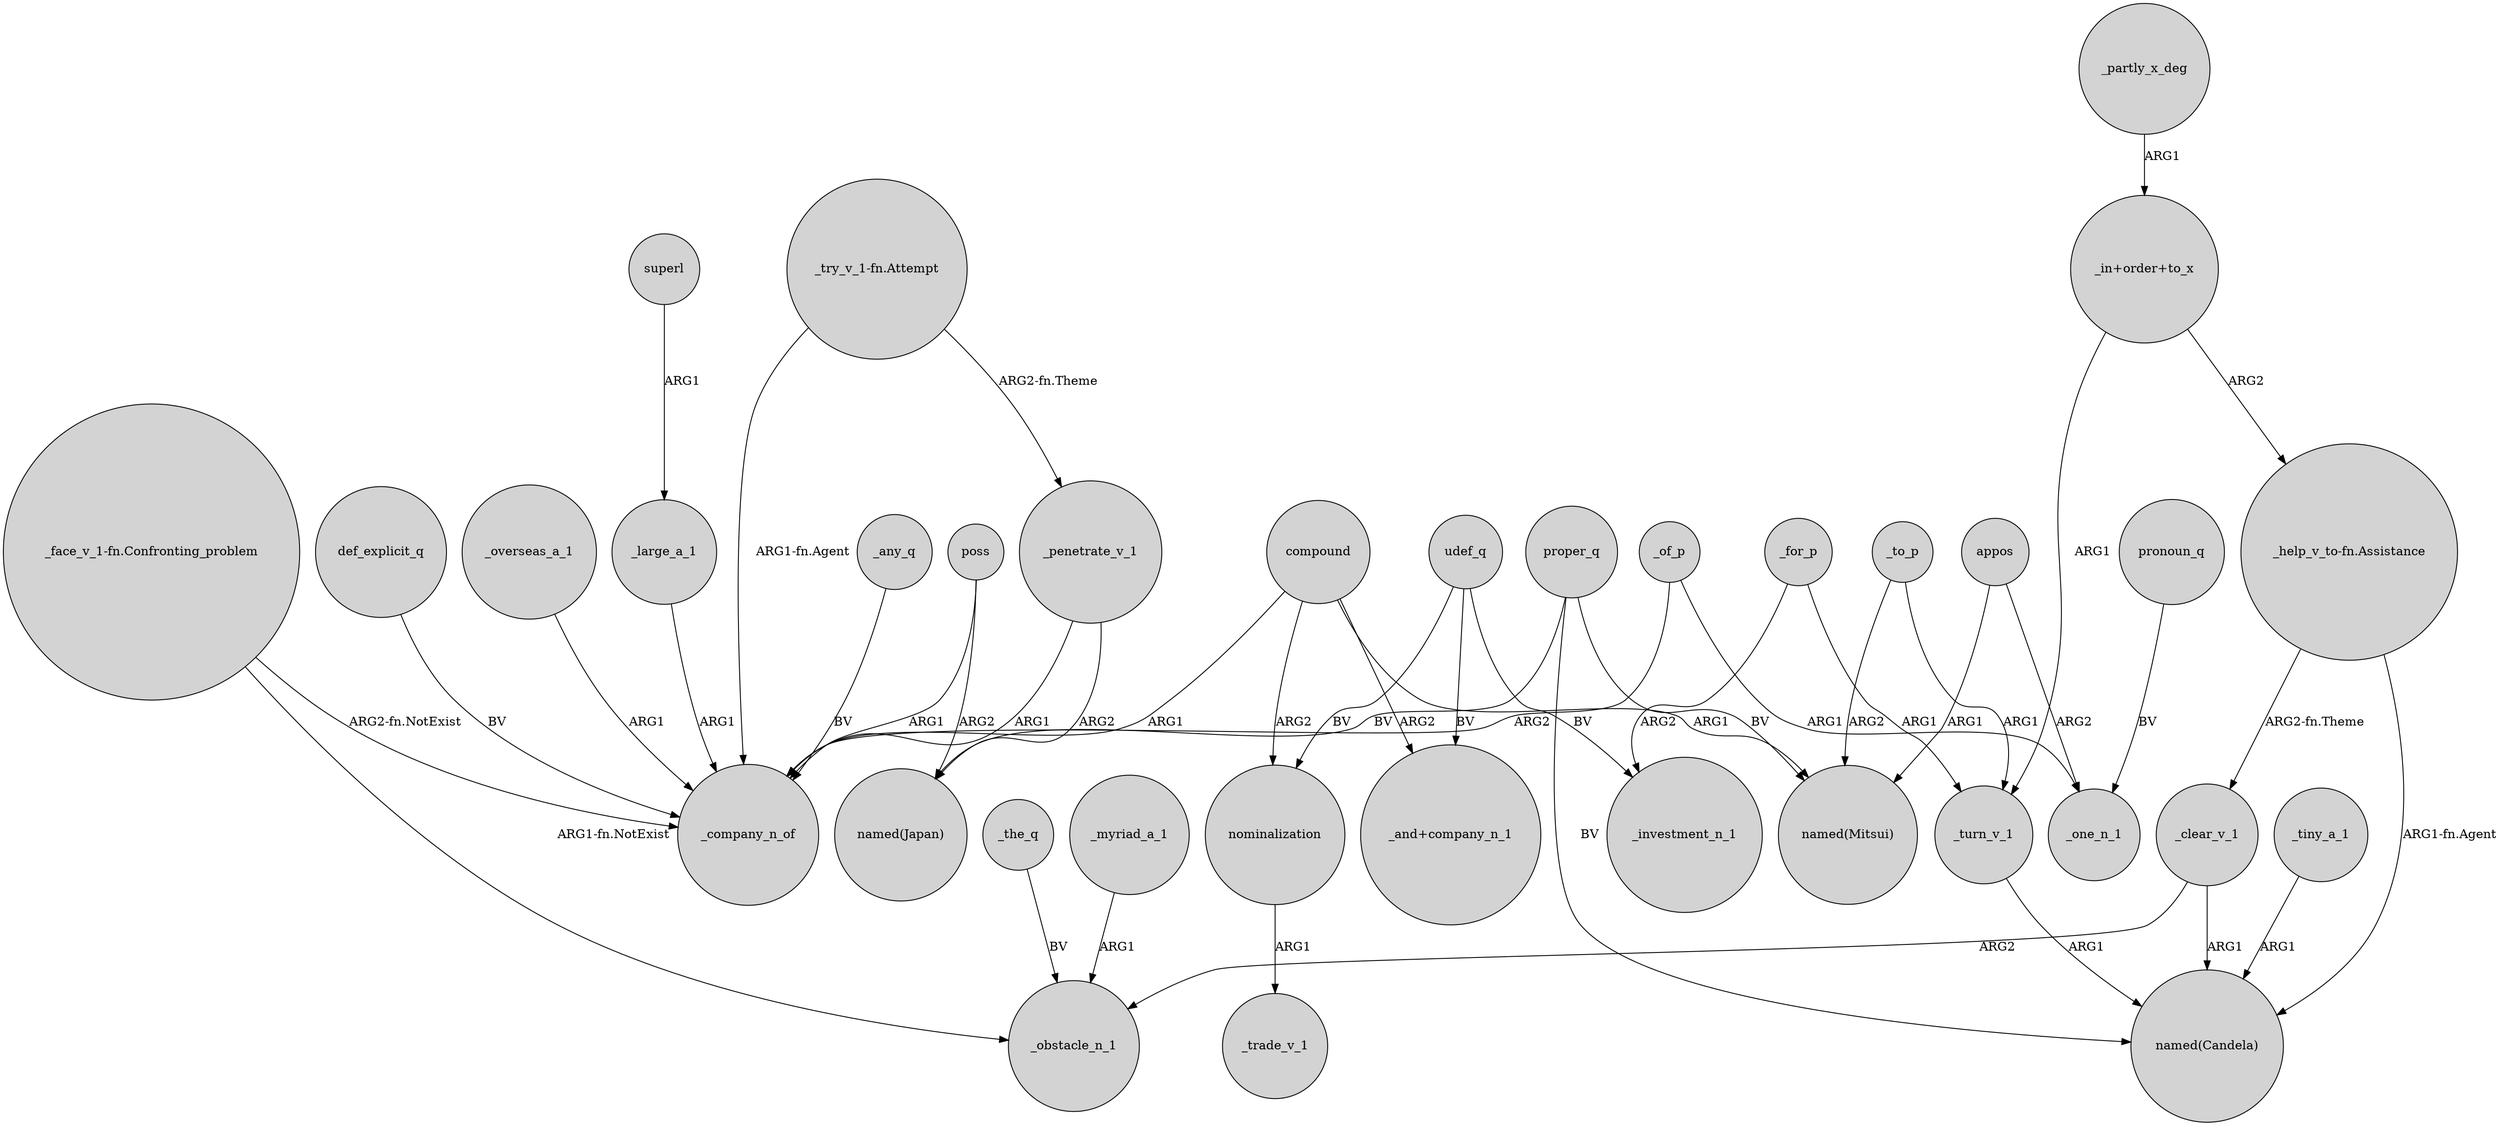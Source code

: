 digraph {
	node [shape=circle style=filled]
	superl -> _large_a_1 [label=ARG1]
	"_help_v_to-fn.Assistance" -> _clear_v_1 [label="ARG2-fn.Theme"]
	"_try_v_1-fn.Attempt" -> _penetrate_v_1 [label="ARG2-fn.Theme"]
	_clear_v_1 -> _obstacle_n_1 [label=ARG2]
	appos -> _one_n_1 [label=ARG2]
	_myriad_a_1 -> _obstacle_n_1 [label=ARG1]
	_partly_x_deg -> "_in+order+to_x" [label=ARG1]
	_for_p -> _turn_v_1 [label=ARG1]
	_overseas_a_1 -> _company_n_of [label=ARG1]
	_tiny_a_1 -> "named(Candela)" [label=ARG1]
	appos -> "named(Mitsui)" [label=ARG1]
	_to_p -> _turn_v_1 [label=ARG1]
	compound -> nominalization [label=ARG2]
	_for_p -> _investment_n_1 [label=ARG2]
	"_try_v_1-fn.Attempt" -> _company_n_of [label="ARG1-fn.Agent"]
	_of_p -> _one_n_1 [label=ARG1]
	proper_q -> "named(Candela)" [label=BV]
	proper_q -> "named(Japan)" [label=BV]
	nominalization -> _trade_v_1 [label=ARG1]
	"_face_v_1-fn.Confronting_problem" -> _company_n_of [label="ARG2-fn.NotExist"]
	"_in+order+to_x" -> _turn_v_1 [label=ARG1]
	_large_a_1 -> _company_n_of [label=ARG1]
	_turn_v_1 -> "named(Candela)" [label=ARG1]
	def_explicit_q -> _company_n_of [label=BV]
	compound -> _company_n_of [label=ARG1]
	_the_q -> _obstacle_n_1 [label=BV]
	poss -> "named(Japan)" [label=ARG2]
	_penetrate_v_1 -> _company_n_of [label=ARG1]
	compound -> "_and+company_n_1" [label=ARG2]
	_of_p -> _company_n_of [label=ARG2]
	udef_q -> nominalization [label=BV]
	pronoun_q -> _one_n_1 [label=BV]
	"_face_v_1-fn.Confronting_problem" -> _obstacle_n_1 [label="ARG1-fn.NotExist"]
	compound -> "named(Mitsui)" [label=ARG1]
	_penetrate_v_1 -> "named(Japan)" [label=ARG2]
	udef_q -> _investment_n_1 [label=BV]
	"_in+order+to_x" -> "_help_v_to-fn.Assistance" [label=ARG2]
	udef_q -> "_and+company_n_1" [label=BV]
	poss -> _company_n_of [label=ARG1]
	_any_q -> _company_n_of [label=BV]
	proper_q -> "named(Mitsui)" [label=BV]
	_clear_v_1 -> "named(Candela)" [label=ARG1]
	"_help_v_to-fn.Assistance" -> "named(Candela)" [label="ARG1-fn.Agent"]
	_to_p -> "named(Mitsui)" [label=ARG2]
}
